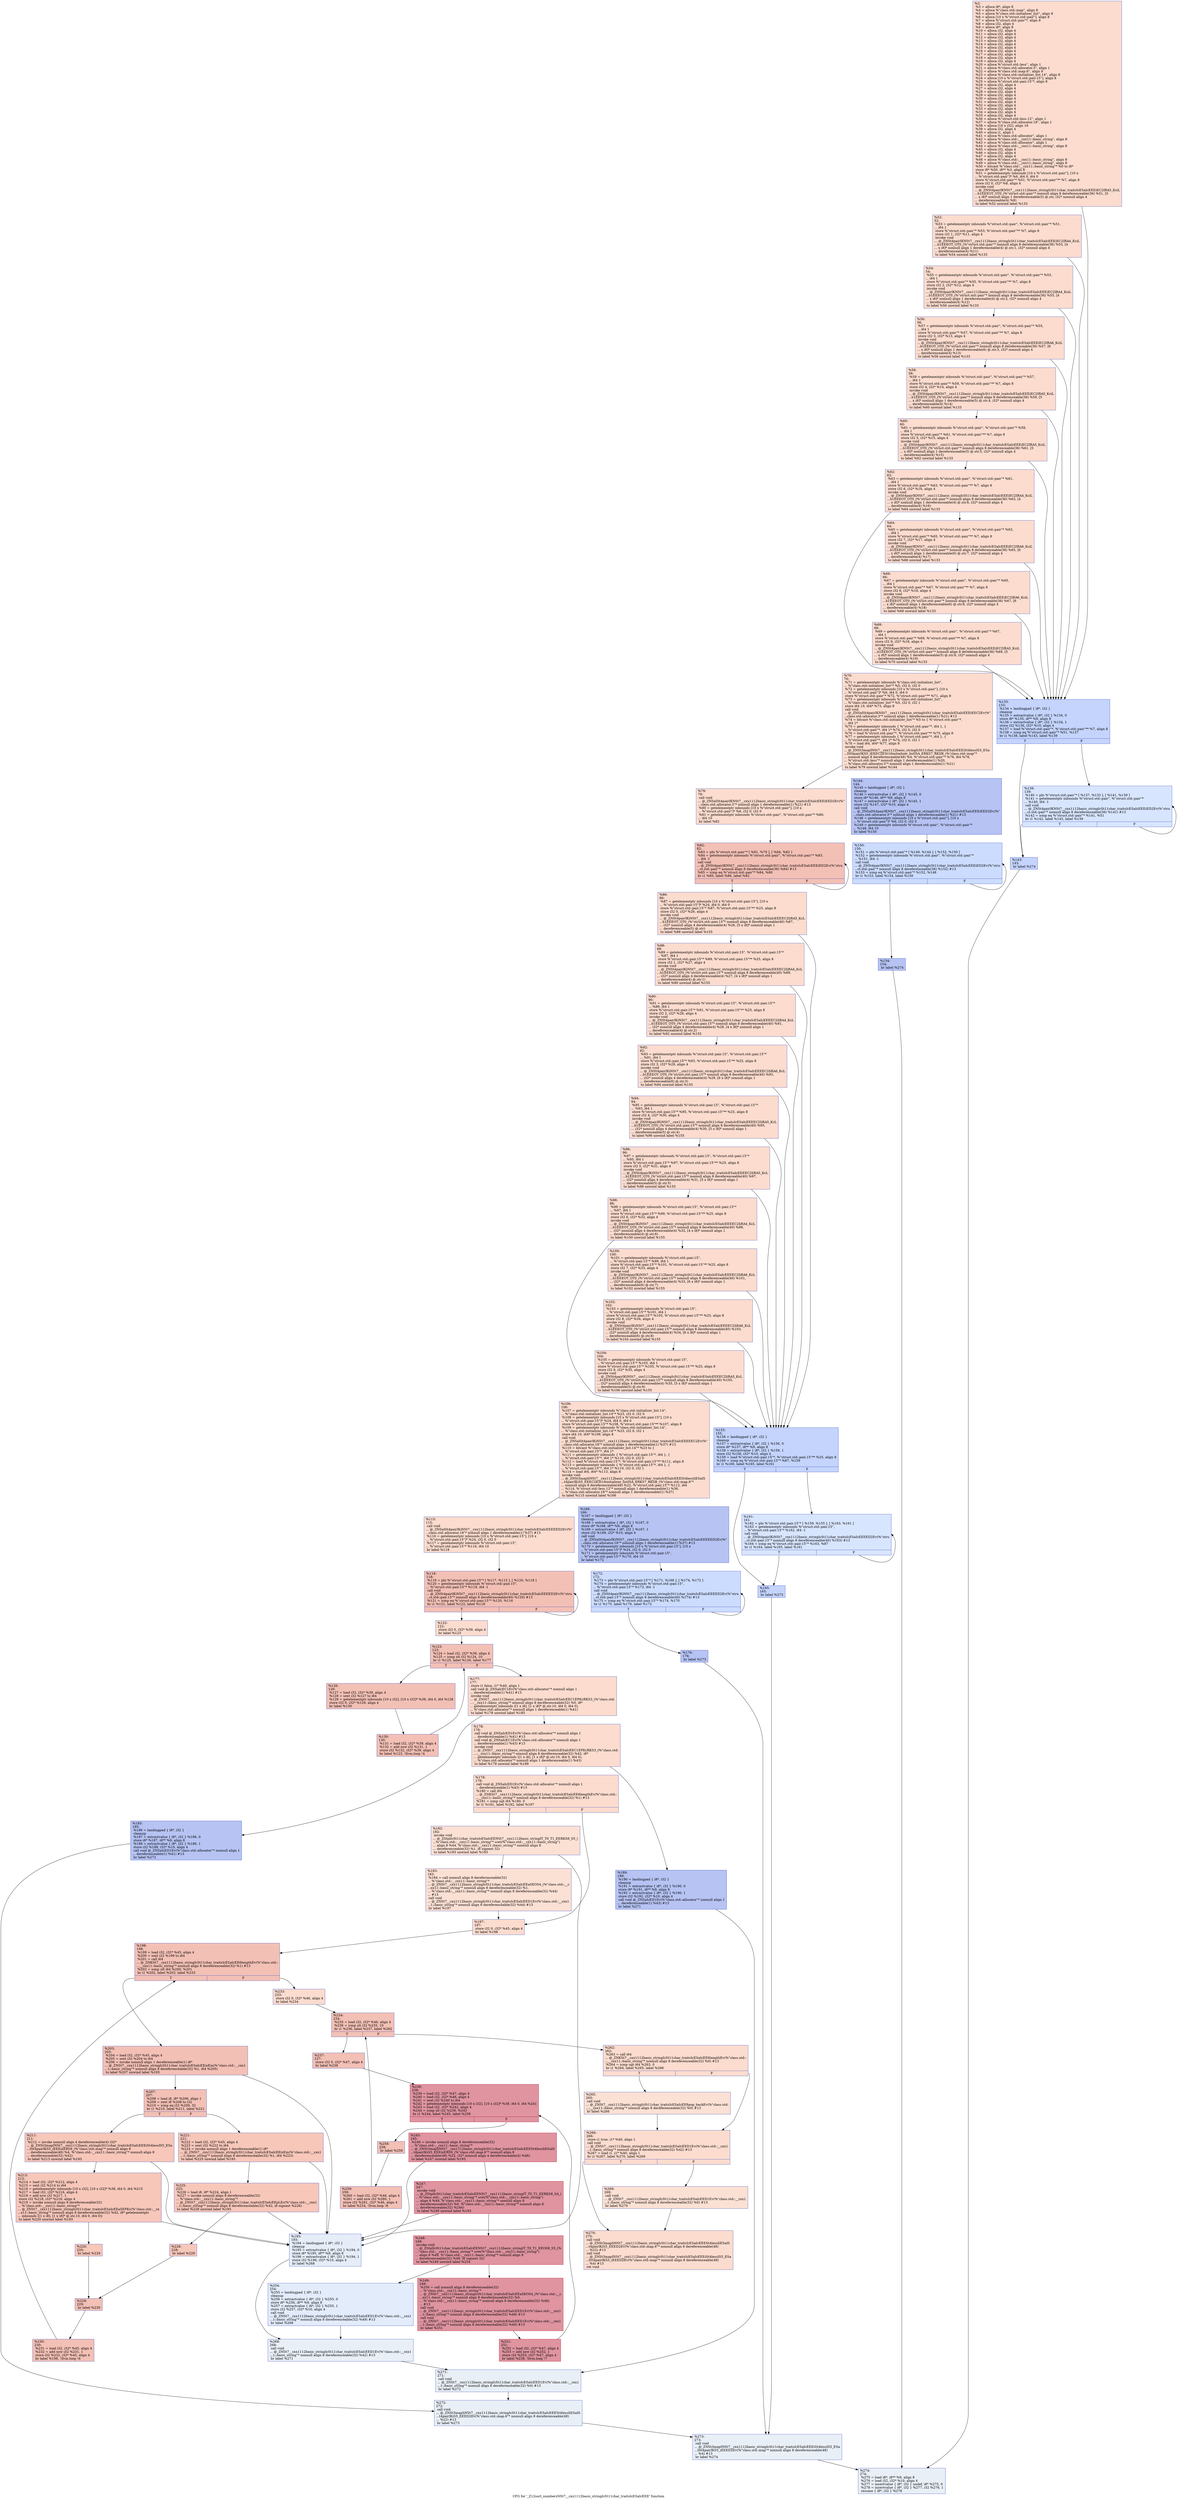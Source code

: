 digraph "CFG for '_Z12sort_numbersNSt7__cxx1112basic_stringIcSt11char_traitsIcESaIcEEE' function" {
	label="CFG for '_Z12sort_numbersNSt7__cxx1112basic_stringIcSt11char_traitsIcESaIcEEE' function";

	Node0x55a84678e890 [shape=record,color="#3d50c3ff", style=filled, fillcolor="#f7af9170",label="{%2:\l  %3 = alloca i8*, align 8\l  %4 = alloca %\"class.std::map\", align 8\l  %5 = alloca %\"class.std::initializer_list\", align 8\l  %6 = alloca [10 x %\"struct.std::pair\"], align 8\l  %7 = alloca %\"struct.std::pair\"*, align 8\l  %8 = alloca i32, align 4\l  %9 = alloca i8*, align 8\l  %10 = alloca i32, align 4\l  %11 = alloca i32, align 4\l  %12 = alloca i32, align 4\l  %13 = alloca i32, align 4\l  %14 = alloca i32, align 4\l  %15 = alloca i32, align 4\l  %16 = alloca i32, align 4\l  %17 = alloca i32, align 4\l  %18 = alloca i32, align 4\l  %19 = alloca i32, align 4\l  %20 = alloca %\"struct.std::less\", align 1\l  %21 = alloca %\"class.std::allocator.3\", align 1\l  %22 = alloca %\"class.std::map.6\", align 8\l  %23 = alloca %\"class.std::initializer_list.14\", align 8\l  %24 = alloca [10 x %\"struct.std::pair.15\"], align 8\l  %25 = alloca %\"struct.std::pair.15\"*, align 8\l  %26 = alloca i32, align 4\l  %27 = alloca i32, align 4\l  %28 = alloca i32, align 4\l  %29 = alloca i32, align 4\l  %30 = alloca i32, align 4\l  %31 = alloca i32, align 4\l  %32 = alloca i32, align 4\l  %33 = alloca i32, align 4\l  %34 = alloca i32, align 4\l  %35 = alloca i32, align 4\l  %36 = alloca %\"struct.std::less.12\", align 1\l  %37 = alloca %\"class.std::allocator.18\", align 1\l  %38 = alloca [10 x i32], align 16\l  %39 = alloca i32, align 4\l  %40 = alloca i1, align 1\l  %41 = alloca %\"class.std::allocator\", align 1\l  %42 = alloca %\"class.std::__cxx11::basic_string\", align 8\l  %43 = alloca %\"class.std::allocator\", align 1\l  %44 = alloca %\"class.std::__cxx11::basic_string\", align 8\l  %45 = alloca i32, align 4\l  %46 = alloca i32, align 4\l  %47 = alloca i32, align 4\l  %48 = alloca %\"class.std::__cxx11::basic_string\", align 8\l  %49 = alloca %\"class.std::__cxx11::basic_string\", align 8\l  %50 = bitcast %\"class.std::__cxx11::basic_string\"* %0 to i8*\l  store i8* %50, i8** %3, align 8\l  %51 = getelementptr inbounds [10 x %\"struct.std::pair\"], [10 x\l... %\"struct.std::pair\"]* %6, i64 0, i64 0\l  store %\"struct.std::pair\"* %51, %\"struct.std::pair\"** %7, align 8\l  store i32 0, i32* %8, align 4\l  invoke void\l... @_ZNSt4pairIKNSt7__cxx1112basic_stringIcSt11char_traitsIcESaIcEEEiEC2IRA5_KciL\l...b1EEEOT_OT0_(%\"struct.std::pair\"* nonnull align 8 dereferenceable(36) %51, [5\l... x i8]* nonnull align 1 dereferenceable(5) @.str, i32* nonnull align 4\l... dereferenceable(4) %8)\l          to label %52 unwind label %133\l}"];
	Node0x55a84678e890 -> Node0x55a846792660;
	Node0x55a84678e890 -> Node0x55a8467926b0;
	Node0x55a846792660 [shape=record,color="#3d50c3ff", style=filled, fillcolor="#f7af9170",label="{%52:\l52:                                               \l  %53 = getelementptr inbounds %\"struct.std::pair\", %\"struct.std::pair\"* %51,\l... i64 1\l  store %\"struct.std::pair\"* %53, %\"struct.std::pair\"** %7, align 8\l  store i32 1, i32* %11, align 4\l  invoke void\l... @_ZNSt4pairIKNSt7__cxx1112basic_stringIcSt11char_traitsIcESaIcEEEiEC2IRA4_KciL\l...b1EEEOT_OT0_(%\"struct.std::pair\"* nonnull align 8 dereferenceable(36) %53, [4\l... x i8]* nonnull align 1 dereferenceable(4) @.str.1, i32* nonnull align 4\l... dereferenceable(4) %11)\l          to label %54 unwind label %133\l}"];
	Node0x55a846792660 -> Node0x55a846792c80;
	Node0x55a846792660 -> Node0x55a8467926b0;
	Node0x55a846792c80 [shape=record,color="#3d50c3ff", style=filled, fillcolor="#f7af9170",label="{%54:\l54:                                               \l  %55 = getelementptr inbounds %\"struct.std::pair\", %\"struct.std::pair\"* %53,\l... i64 1\l  store %\"struct.std::pair\"* %55, %\"struct.std::pair\"** %7, align 8\l  store i32 2, i32* %12, align 4\l  invoke void\l... @_ZNSt4pairIKNSt7__cxx1112basic_stringIcSt11char_traitsIcESaIcEEEiEC2IRA4_KciL\l...b1EEEOT_OT0_(%\"struct.std::pair\"* nonnull align 8 dereferenceable(36) %55, [4\l... x i8]* nonnull align 1 dereferenceable(4) @.str.2, i32* nonnull align 4\l... dereferenceable(4) %12)\l          to label %56 unwind label %133\l}"];
	Node0x55a846792c80 -> Node0x55a8467931c0;
	Node0x55a846792c80 -> Node0x55a8467926b0;
	Node0x55a8467931c0 [shape=record,color="#3d50c3ff", style=filled, fillcolor="#f7af9170",label="{%56:\l56:                                               \l  %57 = getelementptr inbounds %\"struct.std::pair\", %\"struct.std::pair\"* %55,\l... i64 1\l  store %\"struct.std::pair\"* %57, %\"struct.std::pair\"** %7, align 8\l  store i32 3, i32* %13, align 4\l  invoke void\l... @_ZNSt4pairIKNSt7__cxx1112basic_stringIcSt11char_traitsIcESaIcEEEiEC2IRA6_KciL\l...b1EEEOT_OT0_(%\"struct.std::pair\"* nonnull align 8 dereferenceable(36) %57, [6\l... x i8]* nonnull align 1 dereferenceable(6) @.str.3, i32* nonnull align 4\l... dereferenceable(4) %13)\l          to label %58 unwind label %133\l}"];
	Node0x55a8467931c0 -> Node0x55a846793630;
	Node0x55a8467931c0 -> Node0x55a8467926b0;
	Node0x55a846793630 [shape=record,color="#3d50c3ff", style=filled, fillcolor="#f7af9170",label="{%58:\l58:                                               \l  %59 = getelementptr inbounds %\"struct.std::pair\", %\"struct.std::pair\"* %57,\l... i64 1\l  store %\"struct.std::pair\"* %59, %\"struct.std::pair\"** %7, align 8\l  store i32 4, i32* %14, align 4\l  invoke void\l... @_ZNSt4pairIKNSt7__cxx1112basic_stringIcSt11char_traitsIcESaIcEEEiEC2IRA5_KciL\l...b1EEEOT_OT0_(%\"struct.std::pair\"* nonnull align 8 dereferenceable(36) %59, [5\l... x i8]* nonnull align 1 dereferenceable(5) @.str.4, i32* nonnull align 4\l... dereferenceable(4) %14)\l          to label %60 unwind label %133\l}"];
	Node0x55a846793630 -> Node0x55a846793b00;
	Node0x55a846793630 -> Node0x55a8467926b0;
	Node0x55a846793b00 [shape=record,color="#3d50c3ff", style=filled, fillcolor="#f7af9170",label="{%60:\l60:                                               \l  %61 = getelementptr inbounds %\"struct.std::pair\", %\"struct.std::pair\"* %59,\l... i64 1\l  store %\"struct.std::pair\"* %61, %\"struct.std::pair\"** %7, align 8\l  store i32 5, i32* %15, align 4\l  invoke void\l... @_ZNSt4pairIKNSt7__cxx1112basic_stringIcSt11char_traitsIcESaIcEEEiEC2IRA5_KciL\l...b1EEEOT_OT0_(%\"struct.std::pair\"* nonnull align 8 dereferenceable(36) %61, [5\l... x i8]* nonnull align 1 dereferenceable(5) @.str.5, i32* nonnull align 4\l... dereferenceable(4) %15)\l          to label %62 unwind label %133\l}"];
	Node0x55a846793b00 -> Node0x55a846793f20;
	Node0x55a846793b00 -> Node0x55a8467926b0;
	Node0x55a846793f20 [shape=record,color="#3d50c3ff", style=filled, fillcolor="#f7af9170",label="{%62:\l62:                                               \l  %63 = getelementptr inbounds %\"struct.std::pair\", %\"struct.std::pair\"* %61,\l... i64 1\l  store %\"struct.std::pair\"* %63, %\"struct.std::pair\"** %7, align 8\l  store i32 6, i32* %16, align 4\l  invoke void\l... @_ZNSt4pairIKNSt7__cxx1112basic_stringIcSt11char_traitsIcESaIcEEEiEC2IRA4_KciL\l...b1EEEOT_OT0_(%\"struct.std::pair\"* nonnull align 8 dereferenceable(36) %63, [4\l... x i8]* nonnull align 1 dereferenceable(4) @.str.6, i32* nonnull align 4\l... dereferenceable(4) %16)\l          to label %64 unwind label %133\l}"];
	Node0x55a846793f20 -> Node0x55a8467942d0;
	Node0x55a846793f20 -> Node0x55a8467926b0;
	Node0x55a8467942d0 [shape=record,color="#3d50c3ff", style=filled, fillcolor="#f7af9170",label="{%64:\l64:                                               \l  %65 = getelementptr inbounds %\"struct.std::pair\", %\"struct.std::pair\"* %63,\l... i64 1\l  store %\"struct.std::pair\"* %65, %\"struct.std::pair\"** %7, align 8\l  store i32 7, i32* %17, align 4\l  invoke void\l... @_ZNSt4pairIKNSt7__cxx1112basic_stringIcSt11char_traitsIcESaIcEEEiEC2IRA6_KciL\l...b1EEEOT_OT0_(%\"struct.std::pair\"* nonnull align 8 dereferenceable(36) %65, [6\l... x i8]* nonnull align 1 dereferenceable(6) @.str.7, i32* nonnull align 4\l... dereferenceable(4) %17)\l          to label %66 unwind label %133\l}"];
	Node0x55a8467942d0 -> Node0x55a846794a90;
	Node0x55a8467942d0 -> Node0x55a8467926b0;
	Node0x55a846794a90 [shape=record,color="#3d50c3ff", style=filled, fillcolor="#f7af9170",label="{%66:\l66:                                               \l  %67 = getelementptr inbounds %\"struct.std::pair\", %\"struct.std::pair\"* %65,\l... i64 1\l  store %\"struct.std::pair\"* %67, %\"struct.std::pair\"** %7, align 8\l  store i32 8, i32* %18, align 4\l  invoke void\l... @_ZNSt4pairIKNSt7__cxx1112basic_stringIcSt11char_traitsIcESaIcEEEiEC2IRA6_KciL\l...b1EEEOT_OT0_(%\"struct.std::pair\"* nonnull align 8 dereferenceable(36) %67, [6\l... x i8]* nonnull align 1 dereferenceable(6) @.str.8, i32* nonnull align 4\l... dereferenceable(4) %18)\l          to label %68 unwind label %133\l}"];
	Node0x55a846794a90 -> Node0x55a846794e40;
	Node0x55a846794a90 -> Node0x55a8467926b0;
	Node0x55a846794e40 [shape=record,color="#3d50c3ff", style=filled, fillcolor="#f7af9170",label="{%68:\l68:                                               \l  %69 = getelementptr inbounds %\"struct.std::pair\", %\"struct.std::pair\"* %67,\l... i64 1\l  store %\"struct.std::pair\"* %69, %\"struct.std::pair\"** %7, align 8\l  store i32 9, i32* %19, align 4\l  invoke void\l... @_ZNSt4pairIKNSt7__cxx1112basic_stringIcSt11char_traitsIcESaIcEEEiEC2IRA5_KciL\l...b1EEEOT_OT0_(%\"struct.std::pair\"* nonnull align 8 dereferenceable(36) %69, [5\l... x i8]* nonnull align 1 dereferenceable(5) @.str.9, i32* nonnull align 4\l... dereferenceable(4) %19)\l          to label %70 unwind label %133\l}"];
	Node0x55a846794e40 -> Node0x55a8467951f0;
	Node0x55a846794e40 -> Node0x55a8467926b0;
	Node0x55a8467951f0 [shape=record,color="#3d50c3ff", style=filled, fillcolor="#f7af9170",label="{%70:\l70:                                               \l  %71 = getelementptr inbounds %\"class.std::initializer_list\",\l... %\"class.std::initializer_list\"* %5, i32 0, i32 0\l  %72 = getelementptr inbounds [10 x %\"struct.std::pair\"], [10 x\l... %\"struct.std::pair\"]* %6, i64 0, i64 0\l  store %\"struct.std::pair\"* %72, %\"struct.std::pair\"** %71, align 8\l  %73 = getelementptr inbounds %\"class.std::initializer_list\",\l... %\"class.std::initializer_list\"* %5, i32 0, i32 1\l  store i64 10, i64* %73, align 8\l  call void\l... @_ZNSaISt4pairIKNSt7__cxx1112basic_stringIcSt11char_traitsIcESaIcEEEiEEC2Ev(%\"\l...class.std::allocator.3\"* nonnull align 1 dereferenceable(1) %21) #13\l  %74 = bitcast %\"class.std::initializer_list\"* %5 to \{ %\"struct.std::pair\"*,\l... i64 \}*\l  %75 = getelementptr inbounds \{ %\"struct.std::pair\"*, i64 \}, \{\l... %\"struct.std::pair\"*, i64 \}* %74, i32 0, i32 0\l  %76 = load %\"struct.std::pair\"*, %\"struct.std::pair\"** %75, align 8\l  %77 = getelementptr inbounds \{ %\"struct.std::pair\"*, i64 \}, \{\l... %\"struct.std::pair\"*, i64 \}* %74, i32 0, i32 1\l  %78 = load i64, i64* %77, align 8\l  invoke void\l... @_ZNSt3mapINSt7__cxx1112basic_stringIcSt11char_traitsIcESaIcEEEiSt4lessIS5_ESa\l...ISt4pairIKS5_iEEEC2ESt16initializer_listISA_ERKS7_RKSB_(%\"class.std::map\"*\l... nonnull align 8 dereferenceable(48) %4, %\"struct.std::pair\"* %76, i64 %78,\l... %\"struct.std::less\"* nonnull align 1 dereferenceable(1) %20,\l... %\"class.std::allocator.3\"* nonnull align 1 dereferenceable(1) %21)\l          to label %79 unwind label %144\l}"];
	Node0x55a8467951f0 -> Node0x55a846795d30;
	Node0x55a8467951f0 -> Node0x55a846795d80;
	Node0x55a846795d30 [shape=record,color="#3d50c3ff", style=filled, fillcolor="#f7af9170",label="{%79:\l79:                                               \l  call void\l... @_ZNSaISt4pairIKNSt7__cxx1112basic_stringIcSt11char_traitsIcESaIcEEEiEED2Ev(%\"\l...class.std::allocator.3\"* nonnull align 1 dereferenceable(1) %21) #13\l  %80 = getelementptr inbounds [10 x %\"struct.std::pair\"], [10 x\l... %\"struct.std::pair\"]* %6, i32 0, i32 0\l  %81 = getelementptr inbounds %\"struct.std::pair\", %\"struct.std::pair\"* %80,\l... i64 10\l  br label %82\l}"];
	Node0x55a846795d30 -> Node0x55a8467964d0;
	Node0x55a8467964d0 [shape=record,color="#3d50c3ff", style=filled, fillcolor="#e5705870",label="{%82:\l82:                                               \l  %83 = phi %\"struct.std::pair\"* [ %81, %79 ], [ %84, %82 ]\l  %84 = getelementptr inbounds %\"struct.std::pair\", %\"struct.std::pair\"* %83,\l... i64 -1\l  call void\l... @_ZNSt4pairIKNSt7__cxx1112basic_stringIcSt11char_traitsIcESaIcEEEiED2Ev(%\"stru\l...ct.std::pair\"* nonnull align 8 dereferenceable(36) %84) #13\l  %85 = icmp eq %\"struct.std::pair\"* %84, %80\l  br i1 %85, label %86, label %82\l|{<s0>T|<s1>F}}"];
	Node0x55a8467964d0:s0 -> Node0x55a8467966e0;
	Node0x55a8467964d0:s1 -> Node0x55a8467964d0;
	Node0x55a8467966e0 [shape=record,color="#3d50c3ff", style=filled, fillcolor="#f7af9170",label="{%86:\l86:                                               \l  %87 = getelementptr inbounds [10 x %\"struct.std::pair.15\"], [10 x\l... %\"struct.std::pair.15\"]* %24, i64 0, i64 0\l  store %\"struct.std::pair.15\"* %87, %\"struct.std::pair.15\"** %25, align 8\l  store i32 0, i32* %26, align 4\l  invoke void\l... @_ZNSt4pairIKiNSt7__cxx1112basic_stringIcSt11char_traitsIcESaIcEEEEC2IiRA5_KcL\l...b1EEEOT_OT0_(%\"struct.std::pair.15\"* nonnull align 8 dereferenceable(40) %87,\l... i32* nonnull align 4 dereferenceable(4) %26, [5 x i8]* nonnull align 1\l... dereferenceable(5) @.str)\l          to label %88 unwind label %155\l}"];
	Node0x55a8467966e0 -> Node0x55a846796cb0;
	Node0x55a8467966e0 -> Node0x55a846796d00;
	Node0x55a846796cb0 [shape=record,color="#3d50c3ff", style=filled, fillcolor="#f7af9170",label="{%88:\l88:                                               \l  %89 = getelementptr inbounds %\"struct.std::pair.15\", %\"struct.std::pair.15\"*\l... %87, i64 1\l  store %\"struct.std::pair.15\"* %89, %\"struct.std::pair.15\"** %25, align 8\l  store i32 1, i32* %27, align 4\l  invoke void\l... @_ZNSt4pairIKiNSt7__cxx1112basic_stringIcSt11char_traitsIcESaIcEEEEC2IiRA4_KcL\l...b1EEEOT_OT0_(%\"struct.std::pair.15\"* nonnull align 8 dereferenceable(40) %89,\l... i32* nonnull align 4 dereferenceable(4) %27, [4 x i8]* nonnull align 1\l... dereferenceable(4) @.str.1)\l          to label %90 unwind label %155\l}"];
	Node0x55a846796cb0 -> Node0x55a846797270;
	Node0x55a846796cb0 -> Node0x55a846796d00;
	Node0x55a846797270 [shape=record,color="#3d50c3ff", style=filled, fillcolor="#f7af9170",label="{%90:\l90:                                               \l  %91 = getelementptr inbounds %\"struct.std::pair.15\", %\"struct.std::pair.15\"*\l... %89, i64 1\l  store %\"struct.std::pair.15\"* %91, %\"struct.std::pair.15\"** %25, align 8\l  store i32 2, i32* %28, align 4\l  invoke void\l... @_ZNSt4pairIKiNSt7__cxx1112basic_stringIcSt11char_traitsIcESaIcEEEEC2IiRA4_KcL\l...b1EEEOT_OT0_(%\"struct.std::pair.15\"* nonnull align 8 dereferenceable(40) %91,\l... i32* nonnull align 4 dereferenceable(4) %28, [4 x i8]* nonnull align 1\l... dereferenceable(4) @.str.2)\l          to label %92 unwind label %155\l}"];
	Node0x55a846797270 -> Node0x55a846797780;
	Node0x55a846797270 -> Node0x55a846796d00;
	Node0x55a846797780 [shape=record,color="#3d50c3ff", style=filled, fillcolor="#f7af9170",label="{%92:\l92:                                               \l  %93 = getelementptr inbounds %\"struct.std::pair.15\", %\"struct.std::pair.15\"*\l... %91, i64 1\l  store %\"struct.std::pair.15\"* %93, %\"struct.std::pair.15\"** %25, align 8\l  store i32 3, i32* %29, align 4\l  invoke void\l... @_ZNSt4pairIKiNSt7__cxx1112basic_stringIcSt11char_traitsIcESaIcEEEEC2IiRA6_KcL\l...b1EEEOT_OT0_(%\"struct.std::pair.15\"* nonnull align 8 dereferenceable(40) %93,\l... i32* nonnull align 4 dereferenceable(4) %29, [6 x i8]* nonnull align 1\l... dereferenceable(6) @.str.3)\l          to label %94 unwind label %155\l}"];
	Node0x55a846797780 -> Node0x55a846797ba0;
	Node0x55a846797780 -> Node0x55a846796d00;
	Node0x55a846797ba0 [shape=record,color="#3d50c3ff", style=filled, fillcolor="#f7af9170",label="{%94:\l94:                                               \l  %95 = getelementptr inbounds %\"struct.std::pair.15\", %\"struct.std::pair.15\"*\l... %93, i64 1\l  store %\"struct.std::pair.15\"* %95, %\"struct.std::pair.15\"** %25, align 8\l  store i32 4, i32* %30, align 4\l  invoke void\l... @_ZNSt4pairIKiNSt7__cxx1112basic_stringIcSt11char_traitsIcESaIcEEEEC2IiRA5_KcL\l...b1EEEOT_OT0_(%\"struct.std::pair.15\"* nonnull align 8 dereferenceable(40) %95,\l... i32* nonnull align 4 dereferenceable(4) %30, [5 x i8]* nonnull align 1\l... dereferenceable(5) @.str.4)\l          to label %96 unwind label %155\l}"];
	Node0x55a846797ba0 -> Node0x55a846798010;
	Node0x55a846797ba0 -> Node0x55a846796d00;
	Node0x55a846798010 [shape=record,color="#3d50c3ff", style=filled, fillcolor="#f7af9170",label="{%96:\l96:                                               \l  %97 = getelementptr inbounds %\"struct.std::pair.15\", %\"struct.std::pair.15\"*\l... %95, i64 1\l  store %\"struct.std::pair.15\"* %97, %\"struct.std::pair.15\"** %25, align 8\l  store i32 5, i32* %31, align 4\l  invoke void\l... @_ZNSt4pairIKiNSt7__cxx1112basic_stringIcSt11char_traitsIcESaIcEEEEC2IiRA5_KcL\l...b1EEEOT_OT0_(%\"struct.std::pair.15\"* nonnull align 8 dereferenceable(40) %97,\l... i32* nonnull align 4 dereferenceable(4) %31, [5 x i8]* nonnull align 1\l... dereferenceable(5) @.str.5)\l          to label %98 unwind label %155\l}"];
	Node0x55a846798010 -> Node0x55a846798430;
	Node0x55a846798010 -> Node0x55a846796d00;
	Node0x55a846798430 [shape=record,color="#3d50c3ff", style=filled, fillcolor="#f7af9170",label="{%98:\l98:                                               \l  %99 = getelementptr inbounds %\"struct.std::pair.15\", %\"struct.std::pair.15\"*\l... %97, i64 1\l  store %\"struct.std::pair.15\"* %99, %\"struct.std::pair.15\"** %25, align 8\l  store i32 6, i32* %32, align 4\l  invoke void\l... @_ZNSt4pairIKiNSt7__cxx1112basic_stringIcSt11char_traitsIcESaIcEEEEC2IiRA4_KcL\l...b1EEEOT_OT0_(%\"struct.std::pair.15\"* nonnull align 8 dereferenceable(40) %99,\l... i32* nonnull align 4 dereferenceable(4) %32, [4 x i8]* nonnull align 1\l... dereferenceable(4) @.str.6)\l          to label %100 unwind label %155\l}"];
	Node0x55a846798430 -> Node0x55a8467987b0;
	Node0x55a846798430 -> Node0x55a846796d00;
	Node0x55a8467987b0 [shape=record,color="#3d50c3ff", style=filled, fillcolor="#f7af9170",label="{%100:\l100:                                              \l  %101 = getelementptr inbounds %\"struct.std::pair.15\",\l... %\"struct.std::pair.15\"* %99, i64 1\l  store %\"struct.std::pair.15\"* %101, %\"struct.std::pair.15\"** %25, align 8\l  store i32 7, i32* %33, align 4\l  invoke void\l... @_ZNSt4pairIKiNSt7__cxx1112basic_stringIcSt11char_traitsIcESaIcEEEEC2IiRA6_KcL\l...b1EEEOT_OT0_(%\"struct.std::pair.15\"* nonnull align 8 dereferenceable(40) %101,\l... i32* nonnull align 4 dereferenceable(4) %33, [6 x i8]* nonnull align 1\l... dereferenceable(6) @.str.7)\l          to label %102 unwind label %155\l}"];
	Node0x55a8467987b0 -> Node0x55a846798b30;
	Node0x55a8467987b0 -> Node0x55a846796d00;
	Node0x55a846798b30 [shape=record,color="#3d50c3ff", style=filled, fillcolor="#f7af9170",label="{%102:\l102:                                              \l  %103 = getelementptr inbounds %\"struct.std::pair.15\",\l... %\"struct.std::pair.15\"* %101, i64 1\l  store %\"struct.std::pair.15\"* %103, %\"struct.std::pair.15\"** %25, align 8\l  store i32 8, i32* %34, align 4\l  invoke void\l... @_ZNSt4pairIKiNSt7__cxx1112basic_stringIcSt11char_traitsIcESaIcEEEEC2IiRA6_KcL\l...b1EEEOT_OT0_(%\"struct.std::pair.15\"* nonnull align 8 dereferenceable(40) %103,\l... i32* nonnull align 4 dereferenceable(4) %34, [6 x i8]* nonnull align 1\l... dereferenceable(6) @.str.8)\l          to label %104 unwind label %155\l}"];
	Node0x55a846798b30 -> Node0x55a846798eb0;
	Node0x55a846798b30 -> Node0x55a846796d00;
	Node0x55a846798eb0 [shape=record,color="#3d50c3ff", style=filled, fillcolor="#f7af9170",label="{%104:\l104:                                              \l  %105 = getelementptr inbounds %\"struct.std::pair.15\",\l... %\"struct.std::pair.15\"* %103, i64 1\l  store %\"struct.std::pair.15\"* %105, %\"struct.std::pair.15\"** %25, align 8\l  store i32 9, i32* %35, align 4\l  invoke void\l... @_ZNSt4pairIKiNSt7__cxx1112basic_stringIcSt11char_traitsIcESaIcEEEEC2IiRA5_KcL\l...b1EEEOT_OT0_(%\"struct.std::pair.15\"* nonnull align 8 dereferenceable(40) %105,\l... i32* nonnull align 4 dereferenceable(4) %35, [5 x i8]* nonnull align 1\l... dereferenceable(5) @.str.9)\l          to label %106 unwind label %155\l}"];
	Node0x55a846798eb0 -> Node0x55a846799230;
	Node0x55a846798eb0 -> Node0x55a846796d00;
	Node0x55a846799230 [shape=record,color="#3d50c3ff", style=filled, fillcolor="#f7af9170",label="{%106:\l106:                                              \l  %107 = getelementptr inbounds %\"class.std::initializer_list.14\",\l... %\"class.std::initializer_list.14\"* %23, i32 0, i32 0\l  %108 = getelementptr inbounds [10 x %\"struct.std::pair.15\"], [10 x\l... %\"struct.std::pair.15\"]* %24, i64 0, i64 0\l  store %\"struct.std::pair.15\"* %108, %\"struct.std::pair.15\"** %107, align 8\l  %109 = getelementptr inbounds %\"class.std::initializer_list.14\",\l... %\"class.std::initializer_list.14\"* %23, i32 0, i32 1\l  store i64 10, i64* %109, align 8\l  call void\l... @_ZNSaISt4pairIKiNSt7__cxx1112basic_stringIcSt11char_traitsIcESaIcEEEEEC2Ev(%\"\l...class.std::allocator.18\"* nonnull align 1 dereferenceable(1) %37) #13\l  %110 = bitcast %\"class.std::initializer_list.14\"* %23 to \{\l... %\"struct.std::pair.15\"*, i64 \}*\l  %111 = getelementptr inbounds \{ %\"struct.std::pair.15\"*, i64 \}, \{\l... %\"struct.std::pair.15\"*, i64 \}* %110, i32 0, i32 0\l  %112 = load %\"struct.std::pair.15\"*, %\"struct.std::pair.15\"** %111, align 8\l  %113 = getelementptr inbounds \{ %\"struct.std::pair.15\"*, i64 \}, \{\l... %\"struct.std::pair.15\"*, i64 \}* %110, i32 0, i32 1\l  %114 = load i64, i64* %113, align 8\l  invoke void\l... @_ZNSt3mapIiNSt7__cxx1112basic_stringIcSt11char_traitsIcESaIcEEESt4lessIiESaIS\l...t4pairIKiS5_EEEC2ESt16initializer_listISA_ERKS7_RKSB_(%\"class.std::map.6\"*\l... nonnull align 8 dereferenceable(48) %22, %\"struct.std::pair.15\"* %112, i64\l... %114, %\"struct.std::less.12\"* nonnull align 1 dereferenceable(1) %36,\l... %\"class.std::allocator.18\"* nonnull align 1 dereferenceable(1) %37)\l          to label %115 unwind label %166\l}"];
	Node0x55a846799230 -> Node0x55a846799c70;
	Node0x55a846799230 -> Node0x55a846799cc0;
	Node0x55a846799c70 [shape=record,color="#3d50c3ff", style=filled, fillcolor="#f7af9170",label="{%115:\l115:                                              \l  call void\l... @_ZNSaISt4pairIKiNSt7__cxx1112basic_stringIcSt11char_traitsIcESaIcEEEEED2Ev(%\"\l...class.std::allocator.18\"* nonnull align 1 dereferenceable(1) %37) #13\l  %116 = getelementptr inbounds [10 x %\"struct.std::pair.15\"], [10 x\l... %\"struct.std::pair.15\"]* %24, i32 0, i32 0\l  %117 = getelementptr inbounds %\"struct.std::pair.15\",\l... %\"struct.std::pair.15\"* %116, i64 10\l  br label %118\l}"];
	Node0x55a846799c70 -> Node0x55a84679a410;
	Node0x55a84679a410 [shape=record,color="#3d50c3ff", style=filled, fillcolor="#e5705870",label="{%118:\l118:                                              \l  %119 = phi %\"struct.std::pair.15\"* [ %117, %115 ], [ %120, %118 ]\l  %120 = getelementptr inbounds %\"struct.std::pair.15\",\l... %\"struct.std::pair.15\"* %119, i64 -1\l  call void\l... @_ZNSt4pairIKiNSt7__cxx1112basic_stringIcSt11char_traitsIcESaIcEEEED2Ev(%\"stru\l...ct.std::pair.15\"* nonnull align 8 dereferenceable(40) %120) #13\l  %121 = icmp eq %\"struct.std::pair.15\"* %120, %116\l  br i1 %121, label %122, label %118\l|{<s0>T|<s1>F}}"];
	Node0x55a84679a410:s0 -> Node0x55a84679a5f0;
	Node0x55a84679a410:s1 -> Node0x55a84679a410;
	Node0x55a84679a5f0 [shape=record,color="#3d50c3ff", style=filled, fillcolor="#f7af9170",label="{%122:\l122:                                              \l  store i32 0, i32* %39, align 4\l  br label %123\l}"];
	Node0x55a84679a5f0 -> Node0x55a84679aa60;
	Node0x55a84679aa60 [shape=record,color="#3d50c3ff", style=filled, fillcolor="#e5705870",label="{%123:\l123:                                              \l  %124 = load i32, i32* %39, align 4\l  %125 = icmp slt i32 %124, 10\l  br i1 %125, label %126, label %177\l|{<s0>T|<s1>F}}"];
	Node0x55a84679aa60:s0 -> Node0x55a84679ac50;
	Node0x55a84679aa60:s1 -> Node0x55a84679aca0;
	Node0x55a84679ac50 [shape=record,color="#3d50c3ff", style=filled, fillcolor="#e5705870",label="{%126:\l126:                                              \l  %127 = load i32, i32* %39, align 4\l  %128 = sext i32 %127 to i64\l  %129 = getelementptr inbounds [10 x i32], [10 x i32]* %38, i64 0, i64 %128\l  store i32 0, i32* %129, align 4\l  br label %130\l}"];
	Node0x55a84679ac50 -> Node0x55a84679b820;
	Node0x55a84679b820 [shape=record,color="#3d50c3ff", style=filled, fillcolor="#e5705870",label="{%130:\l130:                                              \l  %131 = load i32, i32* %39, align 4\l  %132 = add nsw i32 %131, 1\l  store i32 %132, i32* %39, align 4\l  br label %123, !llvm.loop !4\l}"];
	Node0x55a84679b820 -> Node0x55a84679aa60;
	Node0x55a8467926b0 [shape=record,color="#3d50c3ff", style=filled, fillcolor="#7a9df870",label="{%133:\l133:                                              \l  %134 = landingpad \{ i8*, i32 \}\l          cleanup\l  %135 = extractvalue \{ i8*, i32 \} %134, 0\l  store i8* %135, i8** %9, align 8\l  %136 = extractvalue \{ i8*, i32 \} %134, 1\l  store i32 %136, i32* %10, align 4\l  %137 = load %\"struct.std::pair\"*, %\"struct.std::pair\"** %7, align 8\l  %138 = icmp eq %\"struct.std::pair\"* %51, %137\l  br i1 %138, label %143, label %139\l|{<s0>T|<s1>F}}"];
	Node0x55a8467926b0:s0 -> Node0x55a84679c960;
	Node0x55a8467926b0:s1 -> Node0x55a84679c9b0;
	Node0x55a84679c9b0 [shape=record,color="#3d50c3ff", style=filled, fillcolor="#a7c5fe70",label="{%139:\l139:                                              \l  %140 = phi %\"struct.std::pair\"* [ %137, %133 ], [ %141, %139 ]\l  %141 = getelementptr inbounds %\"struct.std::pair\", %\"struct.std::pair\"*\l... %140, i64 -1\l  call void\l... @_ZNSt4pairIKNSt7__cxx1112basic_stringIcSt11char_traitsIcESaIcEEEiED2Ev(%\"stru\l...ct.std::pair\"* nonnull align 8 dereferenceable(36) %141) #13\l  %142 = icmp eq %\"struct.std::pair\"* %141, %51\l  br i1 %142, label %143, label %139\l|{<s0>T|<s1>F}}"];
	Node0x55a84679c9b0:s0 -> Node0x55a84679c960;
	Node0x55a84679c9b0:s1 -> Node0x55a84679c9b0;
	Node0x55a84679c960 [shape=record,color="#3d50c3ff", style=filled, fillcolor="#7a9df870",label="{%143:\l143:                                              \l  br label %274\l}"];
	Node0x55a84679c960 -> Node0x55a84679cc70;
	Node0x55a846795d80 [shape=record,color="#3d50c3ff", style=filled, fillcolor="#5977e370",label="{%144:\l144:                                              \l  %145 = landingpad \{ i8*, i32 \}\l          cleanup\l  %146 = extractvalue \{ i8*, i32 \} %145, 0\l  store i8* %146, i8** %9, align 8\l  %147 = extractvalue \{ i8*, i32 \} %145, 1\l  store i32 %147, i32* %10, align 4\l  call void\l... @_ZNSaISt4pairIKNSt7__cxx1112basic_stringIcSt11char_traitsIcESaIcEEEiEED2Ev(%\"\l...class.std::allocator.3\"* nonnull align 1 dereferenceable(1) %21) #13\l  %148 = getelementptr inbounds [10 x %\"struct.std::pair\"], [10 x\l... %\"struct.std::pair\"]* %6, i32 0, i32 0\l  %149 = getelementptr inbounds %\"struct.std::pair\", %\"struct.std::pair\"*\l... %148, i64 10\l  br label %150\l}"];
	Node0x55a846795d80 -> Node0x55a84679d580;
	Node0x55a84679d580 [shape=record,color="#3d50c3ff", style=filled, fillcolor="#8caffe70",label="{%150:\l150:                                              \l  %151 = phi %\"struct.std::pair\"* [ %149, %144 ], [ %152, %150 ]\l  %152 = getelementptr inbounds %\"struct.std::pair\", %\"struct.std::pair\"*\l... %151, i64 -1\l  call void\l... @_ZNSt4pairIKNSt7__cxx1112basic_stringIcSt11char_traitsIcESaIcEEEiED2Ev(%\"stru\l...ct.std::pair\"* nonnull align 8 dereferenceable(36) %152) #13\l  %153 = icmp eq %\"struct.std::pair\"* %152, %148\l  br i1 %153, label %154, label %150\l|{<s0>T|<s1>F}}"];
	Node0x55a84679d580:s0 -> Node0x55a84679d730;
	Node0x55a84679d580:s1 -> Node0x55a84679d580;
	Node0x55a84679d730 [shape=record,color="#3d50c3ff", style=filled, fillcolor="#5977e370",label="{%154:\l154:                                              \l  br label %274\l}"];
	Node0x55a84679d730 -> Node0x55a84679cc70;
	Node0x55a846796d00 [shape=record,color="#3d50c3ff", style=filled, fillcolor="#7a9df870",label="{%155:\l155:                                              \l  %156 = landingpad \{ i8*, i32 \}\l          cleanup\l  %157 = extractvalue \{ i8*, i32 \} %156, 0\l  store i8* %157, i8** %9, align 8\l  %158 = extractvalue \{ i8*, i32 \} %156, 1\l  store i32 %158, i32* %10, align 4\l  %159 = load %\"struct.std::pair.15\"*, %\"struct.std::pair.15\"** %25, align 8\l  %160 = icmp eq %\"struct.std::pair.15\"* %87, %159\l  br i1 %160, label %165, label %161\l|{<s0>T|<s1>F}}"];
	Node0x55a846796d00:s0 -> Node0x55a84679ddd0;
	Node0x55a846796d00:s1 -> Node0x55a84679de20;
	Node0x55a84679de20 [shape=record,color="#3d50c3ff", style=filled, fillcolor="#a7c5fe70",label="{%161:\l161:                                              \l  %162 = phi %\"struct.std::pair.15\"* [ %159, %155 ], [ %163, %161 ]\l  %163 = getelementptr inbounds %\"struct.std::pair.15\",\l... %\"struct.std::pair.15\"* %162, i64 -1\l  call void\l... @_ZNSt4pairIKiNSt7__cxx1112basic_stringIcSt11char_traitsIcESaIcEEEED2Ev(%\"stru\l...ct.std::pair.15\"* nonnull align 8 dereferenceable(40) %163) #13\l  %164 = icmp eq %\"struct.std::pair.15\"* %163, %87\l  br i1 %164, label %165, label %161\l|{<s0>T|<s1>F}}"];
	Node0x55a84679de20:s0 -> Node0x55a84679ddd0;
	Node0x55a84679de20:s1 -> Node0x55a84679de20;
	Node0x55a84679ddd0 [shape=record,color="#3d50c3ff", style=filled, fillcolor="#7a9df870",label="{%165:\l165:                                              \l  br label %273\l}"];
	Node0x55a84679ddd0 -> Node0x55a84679e010;
	Node0x55a846799cc0 [shape=record,color="#3d50c3ff", style=filled, fillcolor="#5977e370",label="{%166:\l166:                                              \l  %167 = landingpad \{ i8*, i32 \}\l          cleanup\l  %168 = extractvalue \{ i8*, i32 \} %167, 0\l  store i8* %168, i8** %9, align 8\l  %169 = extractvalue \{ i8*, i32 \} %167, 1\l  store i32 %169, i32* %10, align 4\l  call void\l... @_ZNSaISt4pairIKiNSt7__cxx1112basic_stringIcSt11char_traitsIcESaIcEEEEED2Ev(%\"\l...class.std::allocator.18\"* nonnull align 1 dereferenceable(1) %37) #13\l  %170 = getelementptr inbounds [10 x %\"struct.std::pair.15\"], [10 x\l... %\"struct.std::pair.15\"]* %24, i32 0, i32 0\l  %171 = getelementptr inbounds %\"struct.std::pair.15\",\l... %\"struct.std::pair.15\"* %170, i64 10\l  br label %172\l}"];
	Node0x55a846799cc0 -> Node0x55a84679e920;
	Node0x55a84679e920 [shape=record,color="#3d50c3ff", style=filled, fillcolor="#8caffe70",label="{%172:\l172:                                              \l  %173 = phi %\"struct.std::pair.15\"* [ %171, %166 ], [ %174, %172 ]\l  %174 = getelementptr inbounds %\"struct.std::pair.15\",\l... %\"struct.std::pair.15\"* %173, i64 -1\l  call void\l... @_ZNSt4pairIKiNSt7__cxx1112basic_stringIcSt11char_traitsIcESaIcEEEED2Ev(%\"stru\l...ct.std::pair.15\"* nonnull align 8 dereferenceable(40) %174) #13\l  %175 = icmp eq %\"struct.std::pair.15\"* %174, %170\l  br i1 %175, label %176, label %172\l|{<s0>T|<s1>F}}"];
	Node0x55a84679e920:s0 -> Node0x55a84679ead0;
	Node0x55a84679e920:s1 -> Node0x55a84679e920;
	Node0x55a84679ead0 [shape=record,color="#3d50c3ff", style=filled, fillcolor="#5977e370",label="{%176:\l176:                                              \l  br label %273\l}"];
	Node0x55a84679ead0 -> Node0x55a84679e010;
	Node0x55a84679aca0 [shape=record,color="#3d50c3ff", style=filled, fillcolor="#f7af9170",label="{%177:\l177:                                              \l  store i1 false, i1* %40, align 1\l  call void @_ZNSaIcEC1Ev(%\"class.std::allocator\"* nonnull align 1\l... dereferenceable(1) %41) #13\l  invoke void\l... @_ZNSt7__cxx1112basic_stringIcSt11char_traitsIcESaIcEEC1EPKcRKS3_(%\"class.std:\l...:__cxx11::basic_string\"* nonnull align 8 dereferenceable(32) %0, i8*\l... getelementptr inbounds ([1 x i8], [1 x i8]* @.str.10, i64 0, i64 0),\l... %\"class.std::allocator\"* nonnull align 1 dereferenceable(1) %41)\l          to label %178 unwind label %185\l}"];
	Node0x55a84679aca0 -> Node0x55a84679f170;
	Node0x55a84679aca0 -> Node0x55a84679f1c0;
	Node0x55a84679f170 [shape=record,color="#3d50c3ff", style=filled, fillcolor="#f7af9170",label="{%178:\l178:                                              \l  call void @_ZNSaIcED1Ev(%\"class.std::allocator\"* nonnull align 1\l... dereferenceable(1) %41) #13\l  call void @_ZNSaIcEC1Ev(%\"class.std::allocator\"* nonnull align 1\l... dereferenceable(1) %43) #13\l  invoke void\l... @_ZNSt7__cxx1112basic_stringIcSt11char_traitsIcESaIcEEC1EPKcRKS3_(%\"class.std:\l...:__cxx11::basic_string\"* nonnull align 8 dereferenceable(32) %42, i8*\l... getelementptr inbounds ([1 x i8], [1 x i8]* @.str.10, i64 0, i64 0),\l... %\"class.std::allocator\"* nonnull align 1 dereferenceable(1) %43)\l          to label %179 unwind label %189\l}"];
	Node0x55a84679f170 -> Node0x55a8467a0040;
	Node0x55a84679f170 -> Node0x55a8467a0090;
	Node0x55a8467a0040 [shape=record,color="#3d50c3ff", style=filled, fillcolor="#f7af9170",label="{%179:\l179:                                              \l  call void @_ZNSaIcED1Ev(%\"class.std::allocator\"* nonnull align 1\l... dereferenceable(1) %43) #13\l  %180 = call i64\l... @_ZNKSt7__cxx1112basic_stringIcSt11char_traitsIcESaIcEE6lengthEv(%\"class.std::\l...__cxx11::basic_string\"* nonnull align 8 dereferenceable(32) %1) #13\l  %181 = icmp ugt i64 %180, 0\l  br i1 %181, label %182, label %197\l|{<s0>T|<s1>F}}"];
	Node0x55a8467a0040:s0 -> Node0x55a8467a0340;
	Node0x55a8467a0040:s1 -> Node0x55a8467a0670;
	Node0x55a8467a0340 [shape=record,color="#3d50c3ff", style=filled, fillcolor="#f7b99e70",label="{%182:\l182:                                              \l  invoke void\l... @_ZStplIcSt11char_traitsIcESaIcEENSt7__cxx1112basic_stringIT_T0_T1_EERKS8_S5_(\l...%\"class.std::__cxx11::basic_string\"* sret(%\"class.std::__cxx11::basic_string\")\l... align 8 %44, %\"class.std::__cxx11::basic_string\"* nonnull align 8\l... dereferenceable(32) %1, i8 signext 32)\l          to label %183 unwind label %193\l}"];
	Node0x55a8467a0340 -> Node0x55a8467a0850;
	Node0x55a8467a0340 -> Node0x55a8467a08e0;
	Node0x55a8467a0850 [shape=record,color="#3d50c3ff", style=filled, fillcolor="#f7b99e70",label="{%183:\l183:                                              \l  %184 = call nonnull align 8 dereferenceable(32)\l... %\"class.std::__cxx11::basic_string\"*\l... @_ZNSt7__cxx1112basic_stringIcSt11char_traitsIcESaIcEEaSEOS4_(%\"class.std::__c\l...xx11::basic_string\"* nonnull align 8 dereferenceable(32) %1,\l... %\"class.std::__cxx11::basic_string\"* nonnull align 8 dereferenceable(32) %44)\l... #13\l  call void\l... @_ZNSt7__cxx1112basic_stringIcSt11char_traitsIcESaIcEED1Ev(%\"class.std::__cxx1\l...1::basic_string\"* nonnull align 8 dereferenceable(32) %44) #13\l  br label %197\l}"];
	Node0x55a8467a0850 -> Node0x55a8467a0670;
	Node0x55a84679f1c0 [shape=record,color="#3d50c3ff", style=filled, fillcolor="#5977e370",label="{%185:\l185:                                              \l  %186 = landingpad \{ i8*, i32 \}\l          cleanup\l  %187 = extractvalue \{ i8*, i32 \} %186, 0\l  store i8* %187, i8** %9, align 8\l  %188 = extractvalue \{ i8*, i32 \} %186, 1\l  store i32 %188, i32* %10, align 4\l  call void @_ZNSaIcED1Ev(%\"class.std::allocator\"* nonnull align 1\l... dereferenceable(1) %41) #13\l  br label %272\l}"];
	Node0x55a84679f1c0 -> Node0x55a8467a1550;
	Node0x55a8467a0090 [shape=record,color="#3d50c3ff", style=filled, fillcolor="#5977e370",label="{%189:\l189:                                              \l  %190 = landingpad \{ i8*, i32 \}\l          cleanup\l  %191 = extractvalue \{ i8*, i32 \} %190, 0\l  store i8* %191, i8** %9, align 8\l  %192 = extractvalue \{ i8*, i32 \} %190, 1\l  store i32 %192, i32* %10, align 4\l  call void @_ZNSaIcED1Ev(%\"class.std::allocator\"* nonnull align 1\l... dereferenceable(1) %43) #13\l  br label %271\l}"];
	Node0x55a8467a0090 -> Node0x55a8467a19d0;
	Node0x55a8467a08e0 [shape=record,color="#3d50c3ff", style=filled, fillcolor="#c7d7f070",label="{%193:\l193:                                              \l  %194 = landingpad \{ i8*, i32 \}\l          cleanup\l  %195 = extractvalue \{ i8*, i32 \} %194, 0\l  store i8* %195, i8** %9, align 8\l  %196 = extractvalue \{ i8*, i32 \} %194, 1\l  store i32 %196, i32* %10, align 4\l  br label %268\l}"];
	Node0x55a8467a08e0 -> Node0x55a8467a1d20;
	Node0x55a8467a0670 [shape=record,color="#3d50c3ff", style=filled, fillcolor="#f7af9170",label="{%197:\l197:                                              \l  store i32 0, i32* %45, align 4\l  br label %198\l}"];
	Node0x55a8467a0670 -> Node0x55a8467a1e70;
	Node0x55a8467a1e70 [shape=record,color="#3d50c3ff", style=filled, fillcolor="#e5705870",label="{%198:\l198:                                              \l  %199 = load i32, i32* %45, align 4\l  %200 = sext i32 %199 to i64\l  %201 = call i64\l... @_ZNKSt7__cxx1112basic_stringIcSt11char_traitsIcESaIcEE6lengthEv(%\"class.std::\l...__cxx11::basic_string\"* nonnull align 8 dereferenceable(32) %1) #13\l  %202 = icmp ult i64 %200, %201\l  br i1 %202, label %203, label %233\l|{<s0>T|<s1>F}}"];
	Node0x55a8467a1e70:s0 -> Node0x55a8467a2010;
	Node0x55a8467a1e70:s1 -> Node0x55a8467a2220;
	Node0x55a8467a2010 [shape=record,color="#3d50c3ff", style=filled, fillcolor="#e5705870",label="{%203:\l203:                                              \l  %204 = load i32, i32* %45, align 4\l  %205 = sext i32 %204 to i64\l  %206 = invoke nonnull align 1 dereferenceable(1) i8*\l... @_ZNSt7__cxx1112basic_stringIcSt11char_traitsIcESaIcEEixEm(%\"class.std::__cxx1\l...1::basic_string\"* nonnull align 8 dereferenceable(32) %1, i64 %205)\l          to label %207 unwind label %193\l}"];
	Node0x55a8467a2010 -> Node0x55a8467a2450;
	Node0x55a8467a2010 -> Node0x55a8467a08e0;
	Node0x55a8467a2450 [shape=record,color="#3d50c3ff", style=filled, fillcolor="#e5705870",label="{%207:\l207:                                              \l  %208 = load i8, i8* %206, align 1\l  %209 = sext i8 %208 to i32\l  %210 = icmp eq i32 %209, 32\l  br i1 %210, label %211, label %221\l|{<s0>T|<s1>F}}"];
	Node0x55a8467a2450:s0 -> Node0x55a8467a2400;
	Node0x55a8467a2450:s1 -> Node0x55a8467a2920;
	Node0x55a8467a2400 [shape=record,color="#3d50c3ff", style=filled, fillcolor="#ec7f6370",label="{%211:\l211:                                              \l  %212 = invoke nonnull align 4 dereferenceable(4) i32*\l... @_ZNSt3mapINSt7__cxx1112basic_stringIcSt11char_traitsIcESaIcEEEiSt4lessIS5_ESa\l...ISt4pairIKS5_iEEEixERS9_(%\"class.std::map\"* nonnull align 8\l... dereferenceable(48) %4, %\"class.std::__cxx11::basic_string\"* nonnull align 8\l... dereferenceable(32) %42)\l          to label %213 unwind label %193\l}"];
	Node0x55a8467a2400 -> Node0x55a8467a2ad0;
	Node0x55a8467a2400 -> Node0x55a8467a08e0;
	Node0x55a8467a2ad0 [shape=record,color="#3d50c3ff", style=filled, fillcolor="#ec7f6370",label="{%213:\l213:                                              \l  %214 = load i32, i32* %212, align 4\l  %215 = sext i32 %214 to i64\l  %216 = getelementptr inbounds [10 x i32], [10 x i32]* %38, i64 0, i64 %215\l  %217 = load i32, i32* %216, align 4\l  %218 = add nsw i32 %217, 1\l  store i32 %218, i32* %216, align 4\l  %219 = invoke nonnull align 8 dereferenceable(32)\l... %\"class.std::__cxx11::basic_string\"*\l... @_ZNSt7__cxx1112basic_stringIcSt11char_traitsIcESaIcEEaSEPKc(%\"class.std::__cx\l...x11::basic_string\"* nonnull align 8 dereferenceable(32) %42, i8* getelementptr\l... inbounds ([1 x i8], [1 x i8]* @.str.10, i64 0, i64 0))\l          to label %220 unwind label %193\l}"];
	Node0x55a8467a2ad0 -> Node0x55a8467a3110;
	Node0x55a8467a2ad0 -> Node0x55a8467a08e0;
	Node0x55a8467a3110 [shape=record,color="#3d50c3ff", style=filled, fillcolor="#ec7f6370",label="{%220:\l220:                                              \l  br label %229\l}"];
	Node0x55a8467a3110 -> Node0x55a8467a30c0;
	Node0x55a8467a2920 [shape=record,color="#3d50c3ff", style=filled, fillcolor="#ec7f6370",label="{%221:\l221:                                              \l  %222 = load i32, i32* %45, align 4\l  %223 = sext i32 %222 to i64\l  %224 = invoke nonnull align 1 dereferenceable(1) i8*\l... @_ZNSt7__cxx1112basic_stringIcSt11char_traitsIcESaIcEEixEm(%\"class.std::__cxx1\l...1::basic_string\"* nonnull align 8 dereferenceable(32) %1, i64 %223)\l          to label %225 unwind label %193\l}"];
	Node0x55a8467a2920 -> Node0x55a8467a35c0;
	Node0x55a8467a2920 -> Node0x55a8467a08e0;
	Node0x55a8467a35c0 [shape=record,color="#3d50c3ff", style=filled, fillcolor="#ec7f6370",label="{%225:\l225:                                              \l  %226 = load i8, i8* %224, align 1\l  %227 = invoke nonnull align 8 dereferenceable(32)\l... %\"class.std::__cxx11::basic_string\"*\l... @_ZNSt7__cxx1112basic_stringIcSt11char_traitsIcESaIcEEpLEc(%\"class.std::__cxx1\l...1::basic_string\"* nonnull align 8 dereferenceable(32) %42, i8 signext %226)\l          to label %228 unwind label %193\l}"];
	Node0x55a8467a35c0 -> Node0x55a8467a37d0;
	Node0x55a8467a35c0 -> Node0x55a8467a08e0;
	Node0x55a8467a37d0 [shape=record,color="#3d50c3ff", style=filled, fillcolor="#ec7f6370",label="{%228:\l228:                                              \l  br label %229\l}"];
	Node0x55a8467a37d0 -> Node0x55a8467a30c0;
	Node0x55a8467a30c0 [shape=record,color="#3d50c3ff", style=filled, fillcolor="#e5705870",label="{%229:\l229:                                              \l  br label %230\l}"];
	Node0x55a8467a30c0 -> Node0x55a8467a3570;
	Node0x55a8467a3570 [shape=record,color="#3d50c3ff", style=filled, fillcolor="#e5705870",label="{%230:\l230:                                              \l  %231 = load i32, i32* %45, align 4\l  %232 = add nsw i32 %231, 1\l  store i32 %232, i32* %45, align 4\l  br label %198, !llvm.loop !6\l}"];
	Node0x55a8467a3570 -> Node0x55a8467a1e70;
	Node0x55a8467a2220 [shape=record,color="#3d50c3ff", style=filled, fillcolor="#f7af9170",label="{%233:\l233:                                              \l  store i32 0, i32* %46, align 4\l  br label %234\l}"];
	Node0x55a8467a2220 -> Node0x55a8467a3ed0;
	Node0x55a8467a3ed0 [shape=record,color="#3d50c3ff", style=filled, fillcolor="#e5705870",label="{%234:\l234:                                              \l  %235 = load i32, i32* %46, align 4\l  %236 = icmp slt i32 %235, 10\l  br i1 %236, label %237, label %262\l|{<s0>T|<s1>F}}"];
	Node0x55a8467a3ed0:s0 -> Node0x55a8467a4090;
	Node0x55a8467a3ed0:s1 -> Node0x55a8467a40e0;
	Node0x55a8467a4090 [shape=record,color="#3d50c3ff", style=filled, fillcolor="#e5705870",label="{%237:\l237:                                              \l  store i32 0, i32* %47, align 4\l  br label %238\l}"];
	Node0x55a8467a4090 -> Node0x55a8467a42b0;
	Node0x55a8467a42b0 [shape=record,color="#b70d28ff", style=filled, fillcolor="#b70d2870",label="{%238:\l238:                                              \l  %239 = load i32, i32* %47, align 4\l  %240 = load i32, i32* %46, align 4\l  %241 = sext i32 %240 to i64\l  %242 = getelementptr inbounds [10 x i32], [10 x i32]* %38, i64 0, i64 %241\l  %243 = load i32, i32* %242, align 4\l  %244 = icmp slt i32 %239, %243\l  br i1 %244, label %245, label %258\l|{<s0>T|<s1>F}}"];
	Node0x55a8467a42b0:s0 -> Node0x55a8467a4680;
	Node0x55a8467a42b0:s1 -> Node0x55a8467a46d0;
	Node0x55a8467a4680 [shape=record,color="#b70d28ff", style=filled, fillcolor="#b70d2870",label="{%245:\l245:                                              \l  %246 = invoke nonnull align 8 dereferenceable(32)\l... %\"class.std::__cxx11::basic_string\"*\l... @_ZNSt3mapIiNSt7__cxx1112basic_stringIcSt11char_traitsIcESaIcEEESt4lessIiESaIS\l...t4pairIKiS5_EEEixERS9_(%\"class.std::map.6\"* nonnull align 8\l... dereferenceable(48) %22, i32* nonnull align 4 dereferenceable(4) %46)\l          to label %247 unwind label %193\l}"];
	Node0x55a8467a4680 -> Node0x55a8467a4880;
	Node0x55a8467a4680 -> Node0x55a8467a08e0;
	Node0x55a8467a4880 [shape=record,color="#b70d28ff", style=filled, fillcolor="#b70d2870",label="{%247:\l247:                                              \l  invoke void\l... @_ZStplIcSt11char_traitsIcESaIcEENSt7__cxx1112basic_stringIT_T0_T1_EERKS8_SA_(\l...%\"class.std::__cxx11::basic_string\"* sret(%\"class.std::__cxx11::basic_string\")\l... align 8 %49, %\"class.std::__cxx11::basic_string\"* nonnull align 8\l... dereferenceable(32) %0, %\"class.std::__cxx11::basic_string\"* nonnull align 8\l... dereferenceable(32) %246)\l          to label %248 unwind label %193\l}"];
	Node0x55a8467a4880 -> Node0x55a8467a4c30;
	Node0x55a8467a4880 -> Node0x55a8467a08e0;
	Node0x55a8467a4c30 [shape=record,color="#b70d28ff", style=filled, fillcolor="#b70d2870",label="{%248:\l248:                                              \l  invoke void\l... @_ZStplIcSt11char_traitsIcESaIcEENSt7__cxx1112basic_stringIT_T0_T1_EEOS8_S5_(%\l...\"class.std::__cxx11::basic_string\"* sret(%\"class.std::__cxx11::basic_string\")\l... align 8 %48, %\"class.std::__cxx11::basic_string\"* nonnull align 8\l... dereferenceable(32) %49, i8 signext 32)\l          to label %249 unwind label %254\l}"];
	Node0x55a8467a4c30 -> Node0x55a8467a5f80;
	Node0x55a8467a4c30 -> Node0x55a8467a5fd0;
	Node0x55a8467a5f80 [shape=record,color="#b70d28ff", style=filled, fillcolor="#b70d2870",label="{%249:\l249:                                              \l  %250 = call nonnull align 8 dereferenceable(32)\l... %\"class.std::__cxx11::basic_string\"*\l... @_ZNSt7__cxx1112basic_stringIcSt11char_traitsIcESaIcEEaSEOS4_(%\"class.std::__c\l...xx11::basic_string\"* nonnull align 8 dereferenceable(32) %0,\l... %\"class.std::__cxx11::basic_string\"* nonnull align 8 dereferenceable(32) %48)\l... #13\l  call void\l... @_ZNSt7__cxx1112basic_stringIcSt11char_traitsIcESaIcEED1Ev(%\"class.std::__cxx1\l...1::basic_string\"* nonnull align 8 dereferenceable(32) %48) #13\l  call void\l... @_ZNSt7__cxx1112basic_stringIcSt11char_traitsIcESaIcEED1Ev(%\"class.std::__cxx1\l...1::basic_string\"* nonnull align 8 dereferenceable(32) %49) #13\l  br label %251\l}"];
	Node0x55a8467a5f80 -> Node0x55a8467a6350;
	Node0x55a8467a6350 [shape=record,color="#b70d28ff", style=filled, fillcolor="#b70d2870",label="{%251:\l251:                                              \l  %252 = load i32, i32* %47, align 4\l  %253 = add nsw i32 %252, 1\l  store i32 %253, i32* %47, align 4\l  br label %238, !llvm.loop !7\l}"];
	Node0x55a8467a6350 -> Node0x55a8467a42b0;
	Node0x55a8467a5fd0 [shape=record,color="#3d50c3ff", style=filled, fillcolor="#bfd3f670",label="{%254:\l254:                                              \l  %255 = landingpad \{ i8*, i32 \}\l          cleanup\l  %256 = extractvalue \{ i8*, i32 \} %255, 0\l  store i8* %256, i8** %9, align 8\l  %257 = extractvalue \{ i8*, i32 \} %255, 1\l  store i32 %257, i32* %10, align 4\l  call void\l... @_ZNSt7__cxx1112basic_stringIcSt11char_traitsIcESaIcEED1Ev(%\"class.std::__cxx1\l...1::basic_string\"* nonnull align 8 dereferenceable(32) %49) #13\l  br label %268\l}"];
	Node0x55a8467a5fd0 -> Node0x55a8467a1d20;
	Node0x55a8467a46d0 [shape=record,color="#3d50c3ff", style=filled, fillcolor="#e5705870",label="{%258:\l258:                                              \l  br label %259\l}"];
	Node0x55a8467a46d0 -> Node0x55a84679b070;
	Node0x55a84679b070 [shape=record,color="#3d50c3ff", style=filled, fillcolor="#e5705870",label="{%259:\l259:                                              \l  %260 = load i32, i32* %46, align 4\l  %261 = add nsw i32 %260, 1\l  store i32 %261, i32* %46, align 4\l  br label %234, !llvm.loop !8\l}"];
	Node0x55a84679b070 -> Node0x55a8467a3ed0;
	Node0x55a8467a40e0 [shape=record,color="#3d50c3ff", style=filled, fillcolor="#f7af9170",label="{%262:\l262:                                              \l  %263 = call i64\l... @_ZNKSt7__cxx1112basic_stringIcSt11char_traitsIcESaIcEE6lengthEv(%\"class.std::\l...__cxx11::basic_string\"* nonnull align 8 dereferenceable(32) %0) #13\l  %264 = icmp ugt i64 %263, 0\l  br i1 %264, label %265, label %266\l|{<s0>T|<s1>F}}"];
	Node0x55a8467a40e0:s0 -> Node0x55a84679b550;
	Node0x55a8467a40e0:s1 -> Node0x55a8467a7b30;
	Node0x55a84679b550 [shape=record,color="#3d50c3ff", style=filled, fillcolor="#f7b99e70",label="{%265:\l265:                                              \l  call void\l... @_ZNSt7__cxx1112basic_stringIcSt11char_traitsIcESaIcEE8pop_backEv(%\"class.std:\l...:__cxx11::basic_string\"* nonnull align 8 dereferenceable(32) %0) #13\l  br label %266\l}"];
	Node0x55a84679b550 -> Node0x55a8467a7b30;
	Node0x55a8467a7b30 [shape=record,color="#3d50c3ff", style=filled, fillcolor="#f7af9170",label="{%266:\l266:                                              \l  store i1 true, i1* %40, align 1\l  call void\l... @_ZNSt7__cxx1112basic_stringIcSt11char_traitsIcESaIcEED1Ev(%\"class.std::__cxx1\l...1::basic_string\"* nonnull align 8 dereferenceable(32) %42) #13\l  %267 = load i1, i1* %40, align 1\l  br i1 %267, label %270, label %269\l|{<s0>T|<s1>F}}"];
	Node0x55a8467a7b30:s0 -> Node0x55a8467a7c70;
	Node0x55a8467a7b30:s1 -> Node0x55a8467a8190;
	Node0x55a8467a1d20 [shape=record,color="#3d50c3ff", style=filled, fillcolor="#cedaeb70",label="{%268:\l268:                                              \l  call void\l... @_ZNSt7__cxx1112basic_stringIcSt11char_traitsIcESaIcEED1Ev(%\"class.std::__cxx1\l...1::basic_string\"* nonnull align 8 dereferenceable(32) %42) #13\l  br label %271\l}"];
	Node0x55a8467a1d20 -> Node0x55a8467a19d0;
	Node0x55a8467a8190 [shape=record,color="#3d50c3ff", style=filled, fillcolor="#f7b99e70",label="{%269:\l269:                                              \l  call void\l... @_ZNSt7__cxx1112basic_stringIcSt11char_traitsIcESaIcEED1Ev(%\"class.std::__cxx1\l...1::basic_string\"* nonnull align 8 dereferenceable(32) %0) #13\l  br label %270\l}"];
	Node0x55a8467a8190 -> Node0x55a8467a7c70;
	Node0x55a8467a7c70 [shape=record,color="#3d50c3ff", style=filled, fillcolor="#f7af9170",label="{%270:\l270:                                              \l  call void\l... @_ZNSt3mapIiNSt7__cxx1112basic_stringIcSt11char_traitsIcESaIcEEESt4lessIiESaIS\l...t4pairIKiS5_EEED2Ev(%\"class.std::map.6\"* nonnull align 8 dereferenceable(48)\l... %22) #13\l  call void\l... @_ZNSt3mapINSt7__cxx1112basic_stringIcSt11char_traitsIcESaIcEEEiSt4lessIS5_ESa\l...ISt4pairIKS5_iEEED2Ev(%\"class.std::map\"* nonnull align 8 dereferenceable(48)\l... %4) #13\l  ret void\l}"];
	Node0x55a8467a19d0 [shape=record,color="#3d50c3ff", style=filled, fillcolor="#cedaeb70",label="{%271:\l271:                                              \l  call void\l... @_ZNSt7__cxx1112basic_stringIcSt11char_traitsIcESaIcEED1Ev(%\"class.std::__cxx1\l...1::basic_string\"* nonnull align 8 dereferenceable(32) %0) #13\l  br label %272\l}"];
	Node0x55a8467a19d0 -> Node0x55a8467a1550;
	Node0x55a8467a1550 [shape=record,color="#3d50c3ff", style=filled, fillcolor="#cedaeb70",label="{%272:\l272:                                              \l  call void\l... @_ZNSt3mapIiNSt7__cxx1112basic_stringIcSt11char_traitsIcESaIcEEESt4lessIiESaIS\l...t4pairIKiS5_EEED2Ev(%\"class.std::map.6\"* nonnull align 8 dereferenceable(48)\l... %22) #13\l  br label %273\l}"];
	Node0x55a8467a1550 -> Node0x55a84679e010;
	Node0x55a84679e010 [shape=record,color="#3d50c3ff", style=filled, fillcolor="#cedaeb70",label="{%273:\l273:                                              \l  call void\l... @_ZNSt3mapINSt7__cxx1112basic_stringIcSt11char_traitsIcESaIcEEEiSt4lessIS5_ESa\l...ISt4pairIKS5_iEEED2Ev(%\"class.std::map\"* nonnull align 8 dereferenceable(48)\l... %4) #13\l  br label %274\l}"];
	Node0x55a84679e010 -> Node0x55a84679cc70;
	Node0x55a84679cc70 [shape=record,color="#3d50c3ff", style=filled, fillcolor="#cedaeb70",label="{%274:\l274:                                              \l  %275 = load i8*, i8** %9, align 8\l  %276 = load i32, i32* %10, align 4\l  %277 = insertvalue \{ i8*, i32 \} undef, i8* %275, 0\l  %278 = insertvalue \{ i8*, i32 \} %277, i32 %276, 1\l  resume \{ i8*, i32 \} %278\l}"];
}

